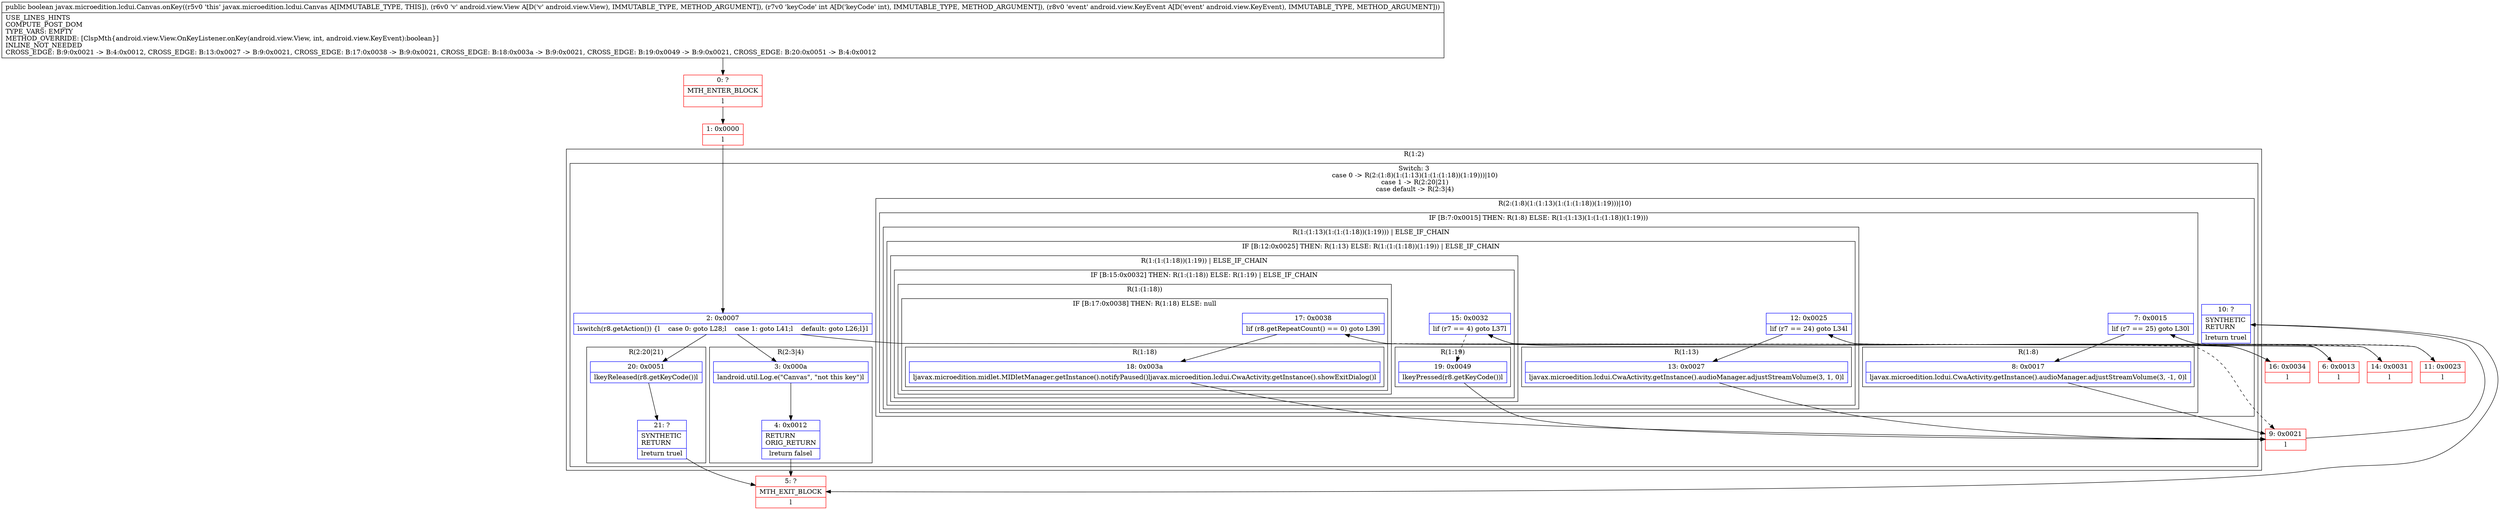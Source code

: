 digraph "CFG forjavax.microedition.lcdui.Canvas.onKey(Landroid\/view\/View;ILandroid\/view\/KeyEvent;)Z" {
subgraph cluster_Region_1806907384 {
label = "R(1:2)";
node [shape=record,color=blue];
subgraph cluster_SwitchRegion_986626500 {
label = "Switch: 3
 case 0 -> R(2:(1:8)(1:(1:13)(1:(1:(1:18))(1:19)))|10)
 case 1 -> R(2:20|21)
 case default -> R(2:3|4)";
node [shape=record,color=blue];
Node_2 [shape=record,label="{2\:\ 0x0007|lswitch(r8.getAction()) \{l    case 0: goto L28;l    case 1: goto L41;l    default: goto L26;l\}l}"];
subgraph cluster_Region_593586413 {
label = "R(2:(1:8)(1:(1:13)(1:(1:(1:18))(1:19)))|10)";
node [shape=record,color=blue];
subgraph cluster_IfRegion_117460716 {
label = "IF [B:7:0x0015] THEN: R(1:8) ELSE: R(1:(1:13)(1:(1:(1:18))(1:19)))";
node [shape=record,color=blue];
Node_7 [shape=record,label="{7\:\ 0x0015|lif (r7 == 25) goto L30l}"];
subgraph cluster_Region_1971234051 {
label = "R(1:8)";
node [shape=record,color=blue];
Node_8 [shape=record,label="{8\:\ 0x0017|ljavax.microedition.lcdui.CwaActivity.getInstance().audioManager.adjustStreamVolume(3, \-1, 0)l}"];
}
subgraph cluster_Region_976298737 {
label = "R(1:(1:13)(1:(1:(1:18))(1:19))) | ELSE_IF_CHAIN\l";
node [shape=record,color=blue];
subgraph cluster_IfRegion_306123610 {
label = "IF [B:12:0x0025] THEN: R(1:13) ELSE: R(1:(1:(1:18))(1:19)) | ELSE_IF_CHAIN\l";
node [shape=record,color=blue];
Node_12 [shape=record,label="{12\:\ 0x0025|lif (r7 == 24) goto L34l}"];
subgraph cluster_Region_399333599 {
label = "R(1:13)";
node [shape=record,color=blue];
Node_13 [shape=record,label="{13\:\ 0x0027|ljavax.microedition.lcdui.CwaActivity.getInstance().audioManager.adjustStreamVolume(3, 1, 0)l}"];
}
subgraph cluster_Region_396079512 {
label = "R(1:(1:(1:18))(1:19)) | ELSE_IF_CHAIN\l";
node [shape=record,color=blue];
subgraph cluster_IfRegion_613302064 {
label = "IF [B:15:0x0032] THEN: R(1:(1:18)) ELSE: R(1:19) | ELSE_IF_CHAIN\l";
node [shape=record,color=blue];
Node_15 [shape=record,label="{15\:\ 0x0032|lif (r7 == 4) goto L37l}"];
subgraph cluster_Region_1312906552 {
label = "R(1:(1:18))";
node [shape=record,color=blue];
subgraph cluster_IfRegion_859307919 {
label = "IF [B:17:0x0038] THEN: R(1:18) ELSE: null";
node [shape=record,color=blue];
Node_17 [shape=record,label="{17\:\ 0x0038|lif (r8.getRepeatCount() == 0) goto L39l}"];
subgraph cluster_Region_2045419264 {
label = "R(1:18)";
node [shape=record,color=blue];
Node_18 [shape=record,label="{18\:\ 0x003a|ljavax.microedition.midlet.MIDletManager.getInstance().notifyPaused()ljavax.microedition.lcdui.CwaActivity.getInstance().showExitDialog()l}"];
}
}
}
subgraph cluster_Region_751323314 {
label = "R(1:19)";
node [shape=record,color=blue];
Node_19 [shape=record,label="{19\:\ 0x0049|lkeyPressed(r8.getKeyCode())l}"];
}
}
}
}
}
}
Node_10 [shape=record,label="{10\:\ ?|SYNTHETIC\lRETURN\l|lreturn truel}"];
}
subgraph cluster_Region_1747216526 {
label = "R(2:20|21)";
node [shape=record,color=blue];
Node_20 [shape=record,label="{20\:\ 0x0051|lkeyReleased(r8.getKeyCode())l}"];
Node_21 [shape=record,label="{21\:\ ?|SYNTHETIC\lRETURN\l|lreturn truel}"];
}
subgraph cluster_Region_1684224386 {
label = "R(2:3|4)";
node [shape=record,color=blue];
Node_3 [shape=record,label="{3\:\ 0x000a|landroid.util.Log.e(\"Canvas\", \"not this key\")l}"];
Node_4 [shape=record,label="{4\:\ 0x0012|RETURN\lORIG_RETURN\l|lreturn falsel}"];
}
}
}
Node_0 [shape=record,color=red,label="{0\:\ ?|MTH_ENTER_BLOCK\l|l}"];
Node_1 [shape=record,color=red,label="{1\:\ 0x0000|l}"];
Node_5 [shape=record,color=red,label="{5\:\ ?|MTH_EXIT_BLOCK\l|l}"];
Node_6 [shape=record,color=red,label="{6\:\ 0x0013|l}"];
Node_9 [shape=record,color=red,label="{9\:\ 0x0021|l}"];
Node_11 [shape=record,color=red,label="{11\:\ 0x0023|l}"];
Node_14 [shape=record,color=red,label="{14\:\ 0x0031|l}"];
Node_16 [shape=record,color=red,label="{16\:\ 0x0034|l}"];
MethodNode[shape=record,label="{public boolean javax.microedition.lcdui.Canvas.onKey((r5v0 'this' javax.microedition.lcdui.Canvas A[IMMUTABLE_TYPE, THIS]), (r6v0 'v' android.view.View A[D('v' android.view.View), IMMUTABLE_TYPE, METHOD_ARGUMENT]), (r7v0 'keyCode' int A[D('keyCode' int), IMMUTABLE_TYPE, METHOD_ARGUMENT]), (r8v0 'event' android.view.KeyEvent A[D('event' android.view.KeyEvent), IMMUTABLE_TYPE, METHOD_ARGUMENT]))  | USE_LINES_HINTS\lCOMPUTE_POST_DOM\lTYPE_VARS: EMPTY\lMETHOD_OVERRIDE: [ClspMth\{android.view.View.OnKeyListener.onKey(android.view.View, int, android.view.KeyEvent):boolean\}]\lINLINE_NOT_NEEDED\lCROSS_EDGE: B:9:0x0021 \-\> B:4:0x0012, CROSS_EDGE: B:13:0x0027 \-\> B:9:0x0021, CROSS_EDGE: B:17:0x0038 \-\> B:9:0x0021, CROSS_EDGE: B:18:0x003a \-\> B:9:0x0021, CROSS_EDGE: B:19:0x0049 \-\> B:9:0x0021, CROSS_EDGE: B:20:0x0051 \-\> B:4:0x0012\l}"];
MethodNode -> Node_0;
Node_2 -> Node_3;
Node_2 -> Node_6;
Node_2 -> Node_20;
Node_7 -> Node_8;
Node_7 -> Node_11[style=dashed];
Node_8 -> Node_9;
Node_12 -> Node_13;
Node_12 -> Node_14[style=dashed];
Node_13 -> Node_9;
Node_15 -> Node_16;
Node_15 -> Node_19[style=dashed];
Node_17 -> Node_9[style=dashed];
Node_17 -> Node_18;
Node_18 -> Node_9;
Node_19 -> Node_9;
Node_10 -> Node_5;
Node_20 -> Node_21;
Node_21 -> Node_5;
Node_3 -> Node_4;
Node_4 -> Node_5;
Node_0 -> Node_1;
Node_1 -> Node_2;
Node_6 -> Node_7;
Node_9 -> Node_10;
Node_11 -> Node_12;
Node_14 -> Node_15;
Node_16 -> Node_17;
}

